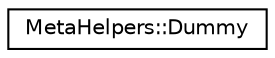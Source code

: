digraph "Graphical Class Hierarchy"
{
  edge [fontname="Helvetica",fontsize="10",labelfontname="Helvetica",labelfontsize="10"];
  node [fontname="Helvetica",fontsize="10",shape=record];
  rankdir="LR";
  Node0 [label="MetaHelpers::Dummy",height=0.2,width=0.4,color="black", fillcolor="white", style="filled",URL="$struct_meta_helpers_1_1_dummy.html"];
}
